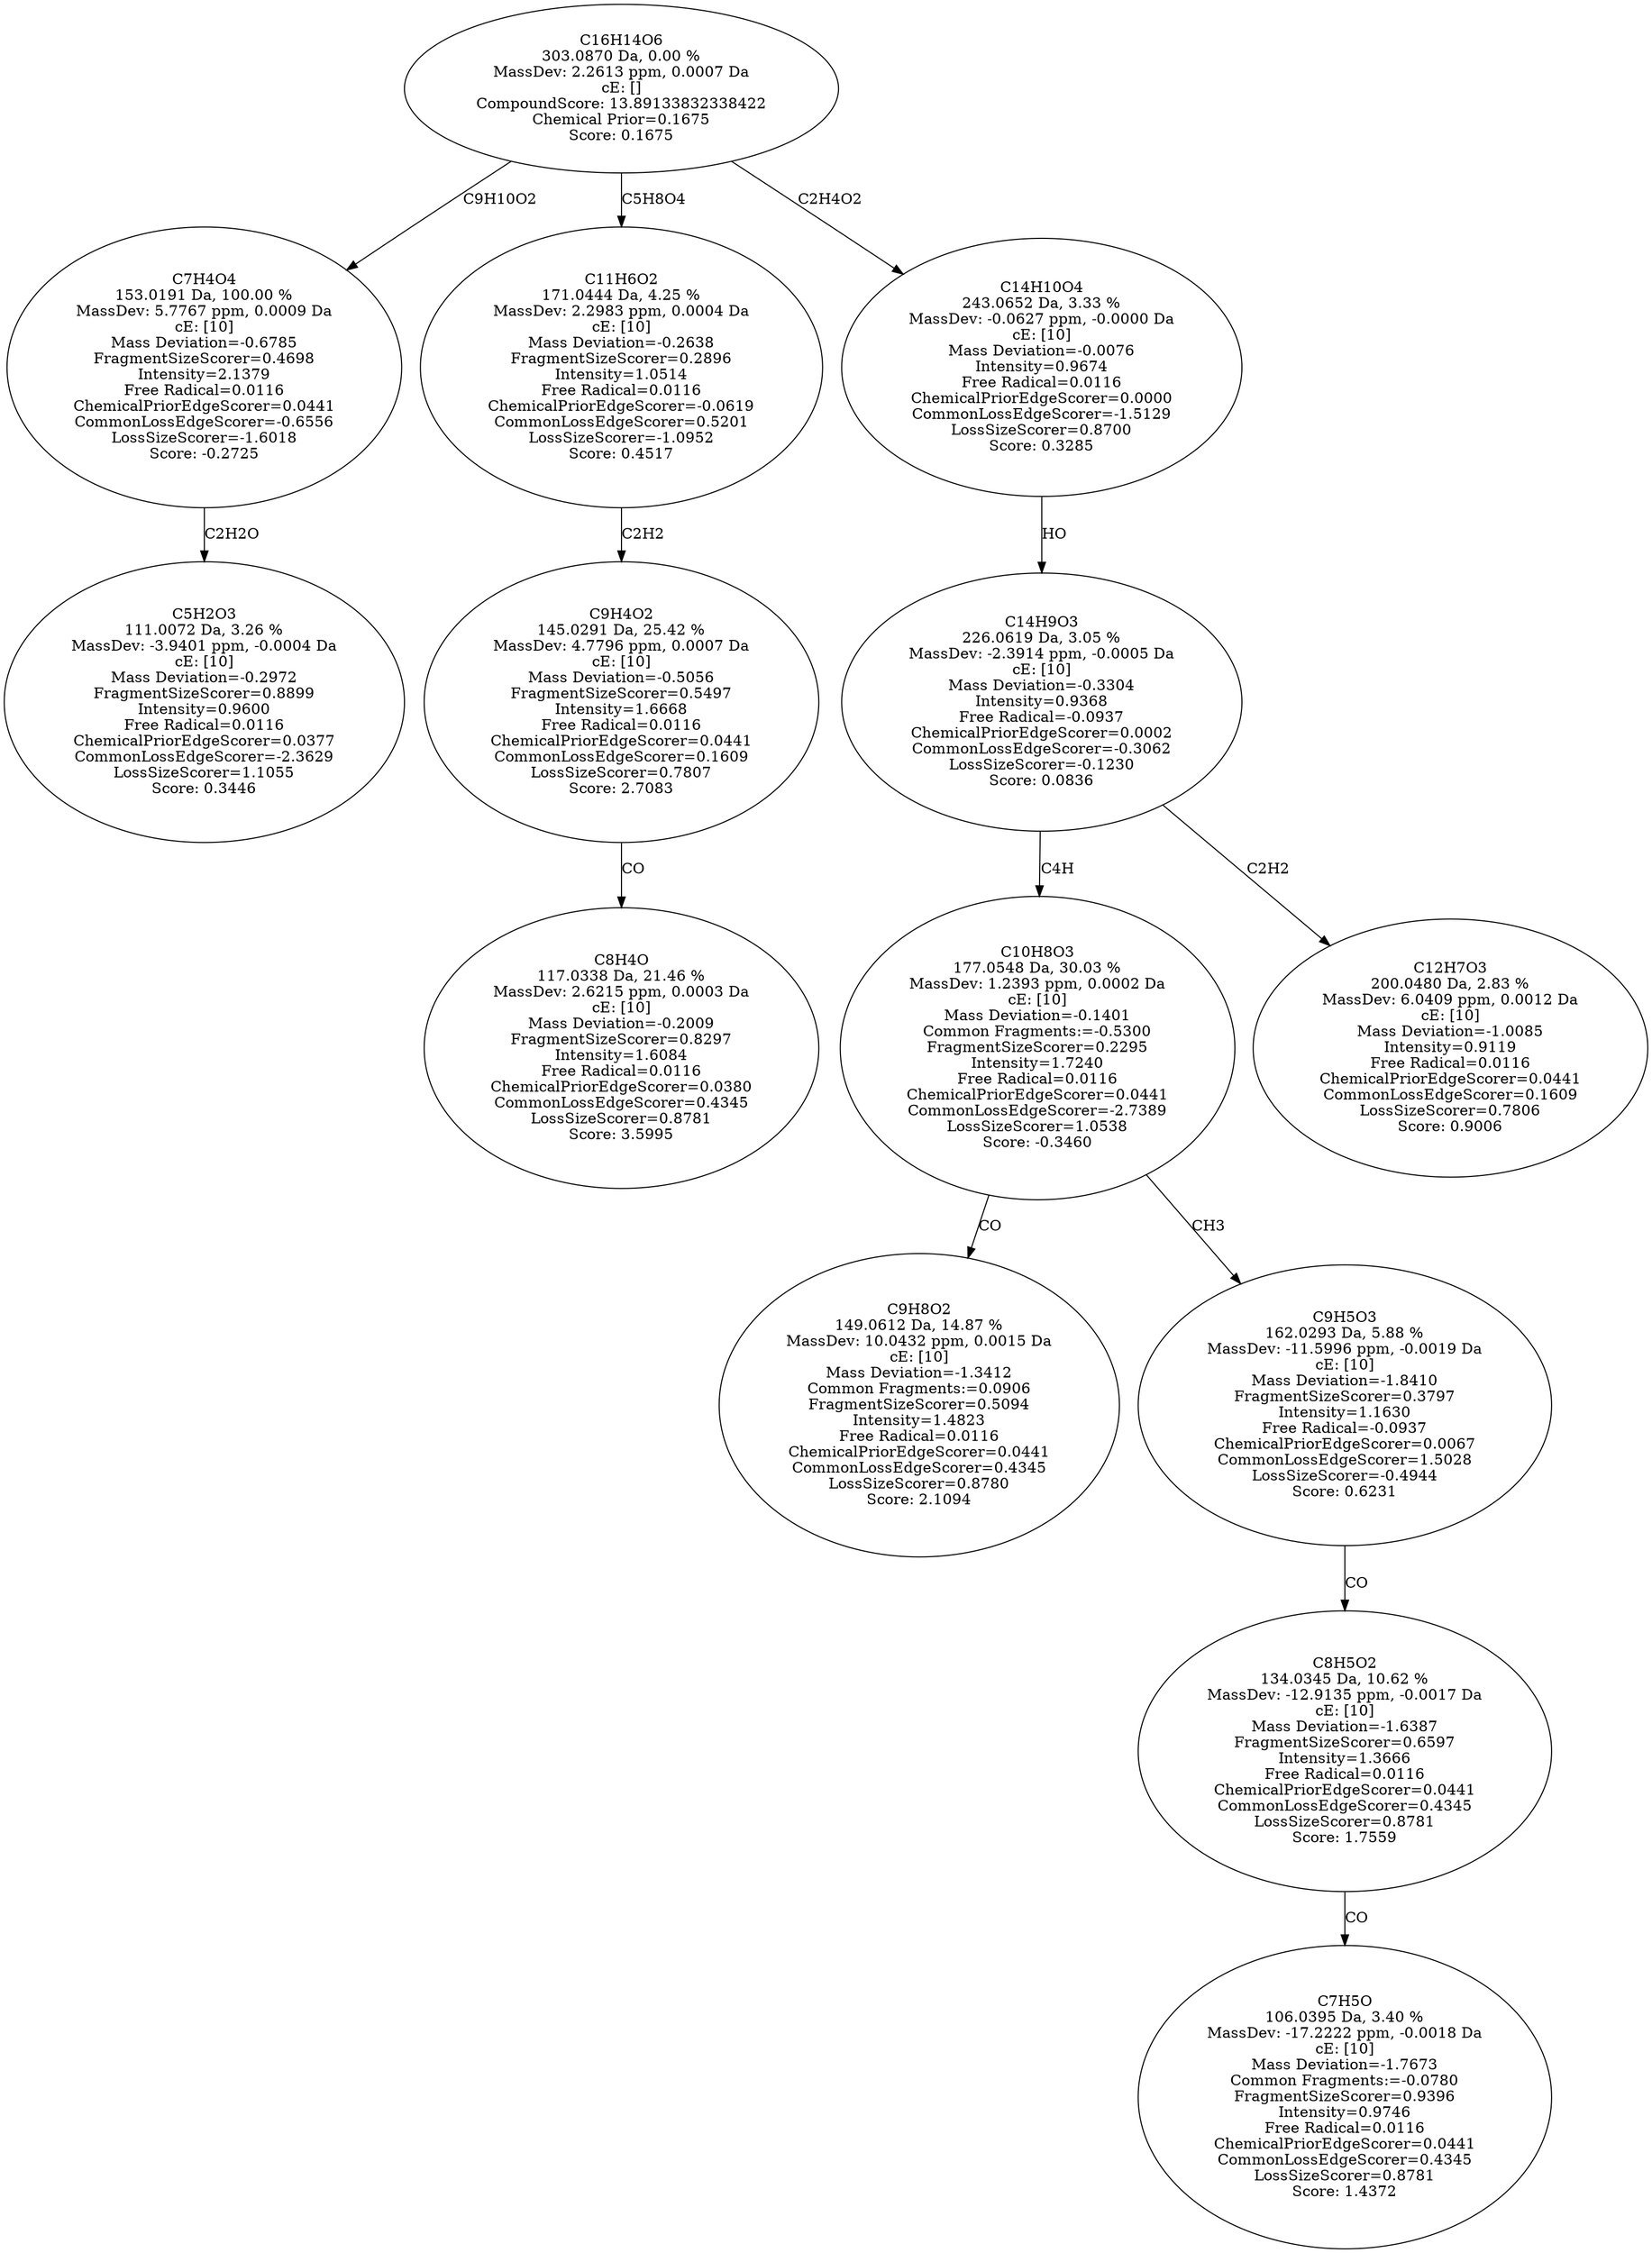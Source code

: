 strict digraph {
v1 [label="C5H2O3\n111.0072 Da, 3.26 %\nMassDev: -3.9401 ppm, -0.0004 Da\ncE: [10]\nMass Deviation=-0.2972\nFragmentSizeScorer=0.8899\nIntensity=0.9600\nFree Radical=0.0116\nChemicalPriorEdgeScorer=0.0377\nCommonLossEdgeScorer=-2.3629\nLossSizeScorer=1.1055\nScore: 0.3446"];
v2 [label="C7H4O4\n153.0191 Da, 100.00 %\nMassDev: 5.7767 ppm, 0.0009 Da\ncE: [10]\nMass Deviation=-0.6785\nFragmentSizeScorer=0.4698\nIntensity=2.1379\nFree Radical=0.0116\nChemicalPriorEdgeScorer=0.0441\nCommonLossEdgeScorer=-0.6556\nLossSizeScorer=-1.6018\nScore: -0.2725"];
v3 [label="C8H4O\n117.0338 Da, 21.46 %\nMassDev: 2.6215 ppm, 0.0003 Da\ncE: [10]\nMass Deviation=-0.2009\nFragmentSizeScorer=0.8297\nIntensity=1.6084\nFree Radical=0.0116\nChemicalPriorEdgeScorer=0.0380\nCommonLossEdgeScorer=0.4345\nLossSizeScorer=0.8781\nScore: 3.5995"];
v4 [label="C9H4O2\n145.0291 Da, 25.42 %\nMassDev: 4.7796 ppm, 0.0007 Da\ncE: [10]\nMass Deviation=-0.5056\nFragmentSizeScorer=0.5497\nIntensity=1.6668\nFree Radical=0.0116\nChemicalPriorEdgeScorer=0.0441\nCommonLossEdgeScorer=0.1609\nLossSizeScorer=0.7807\nScore: 2.7083"];
v5 [label="C11H6O2\n171.0444 Da, 4.25 %\nMassDev: 2.2983 ppm, 0.0004 Da\ncE: [10]\nMass Deviation=-0.2638\nFragmentSizeScorer=0.2896\nIntensity=1.0514\nFree Radical=0.0116\nChemicalPriorEdgeScorer=-0.0619\nCommonLossEdgeScorer=0.5201\nLossSizeScorer=-1.0952\nScore: 0.4517"];
v6 [label="C9H8O2\n149.0612 Da, 14.87 %\nMassDev: 10.0432 ppm, 0.0015 Da\ncE: [10]\nMass Deviation=-1.3412\nCommon Fragments:=0.0906\nFragmentSizeScorer=0.5094\nIntensity=1.4823\nFree Radical=0.0116\nChemicalPriorEdgeScorer=0.0441\nCommonLossEdgeScorer=0.4345\nLossSizeScorer=0.8780\nScore: 2.1094"];
v7 [label="C7H5O\n106.0395 Da, 3.40 %\nMassDev: -17.2222 ppm, -0.0018 Da\ncE: [10]\nMass Deviation=-1.7673\nCommon Fragments:=-0.0780\nFragmentSizeScorer=0.9396\nIntensity=0.9746\nFree Radical=0.0116\nChemicalPriorEdgeScorer=0.0441\nCommonLossEdgeScorer=0.4345\nLossSizeScorer=0.8781\nScore: 1.4372"];
v8 [label="C8H5O2\n134.0345 Da, 10.62 %\nMassDev: -12.9135 ppm, -0.0017 Da\ncE: [10]\nMass Deviation=-1.6387\nFragmentSizeScorer=0.6597\nIntensity=1.3666\nFree Radical=0.0116\nChemicalPriorEdgeScorer=0.0441\nCommonLossEdgeScorer=0.4345\nLossSizeScorer=0.8781\nScore: 1.7559"];
v9 [label="C9H5O3\n162.0293 Da, 5.88 %\nMassDev: -11.5996 ppm, -0.0019 Da\ncE: [10]\nMass Deviation=-1.8410\nFragmentSizeScorer=0.3797\nIntensity=1.1630\nFree Radical=-0.0937\nChemicalPriorEdgeScorer=0.0067\nCommonLossEdgeScorer=1.5028\nLossSizeScorer=-0.4944\nScore: 0.6231"];
v10 [label="C10H8O3\n177.0548 Da, 30.03 %\nMassDev: 1.2393 ppm, 0.0002 Da\ncE: [10]\nMass Deviation=-0.1401\nCommon Fragments:=-0.5300\nFragmentSizeScorer=0.2295\nIntensity=1.7240\nFree Radical=0.0116\nChemicalPriorEdgeScorer=0.0441\nCommonLossEdgeScorer=-2.7389\nLossSizeScorer=1.0538\nScore: -0.3460"];
v11 [label="C12H7O3\n200.0480 Da, 2.83 %\nMassDev: 6.0409 ppm, 0.0012 Da\ncE: [10]\nMass Deviation=-1.0085\nIntensity=0.9119\nFree Radical=0.0116\nChemicalPriorEdgeScorer=0.0441\nCommonLossEdgeScorer=0.1609\nLossSizeScorer=0.7806\nScore: 0.9006"];
v12 [label="C14H9O3\n226.0619 Da, 3.05 %\nMassDev: -2.3914 ppm, -0.0005 Da\ncE: [10]\nMass Deviation=-0.3304\nIntensity=0.9368\nFree Radical=-0.0937\nChemicalPriorEdgeScorer=0.0002\nCommonLossEdgeScorer=-0.3062\nLossSizeScorer=-0.1230\nScore: 0.0836"];
v13 [label="C14H10O4\n243.0652 Da, 3.33 %\nMassDev: -0.0627 ppm, -0.0000 Da\ncE: [10]\nMass Deviation=-0.0076\nIntensity=0.9674\nFree Radical=0.0116\nChemicalPriorEdgeScorer=0.0000\nCommonLossEdgeScorer=-1.5129\nLossSizeScorer=0.8700\nScore: 0.3285"];
v14 [label="C16H14O6\n303.0870 Da, 0.00 %\nMassDev: 2.2613 ppm, 0.0007 Da\ncE: []\nCompoundScore: 13.89133832338422\nChemical Prior=0.1675\nScore: 0.1675"];
v2 -> v1 [label="C2H2O"];
v14 -> v2 [label="C9H10O2"];
v4 -> v3 [label="CO"];
v5 -> v4 [label="C2H2"];
v14 -> v5 [label="C5H8O4"];
v10 -> v6 [label="CO"];
v8 -> v7 [label="CO"];
v9 -> v8 [label="CO"];
v10 -> v9 [label="CH3"];
v12 -> v10 [label="C4H"];
v12 -> v11 [label="C2H2"];
v13 -> v12 [label="HO"];
v14 -> v13 [label="C2H4O2"];
}
